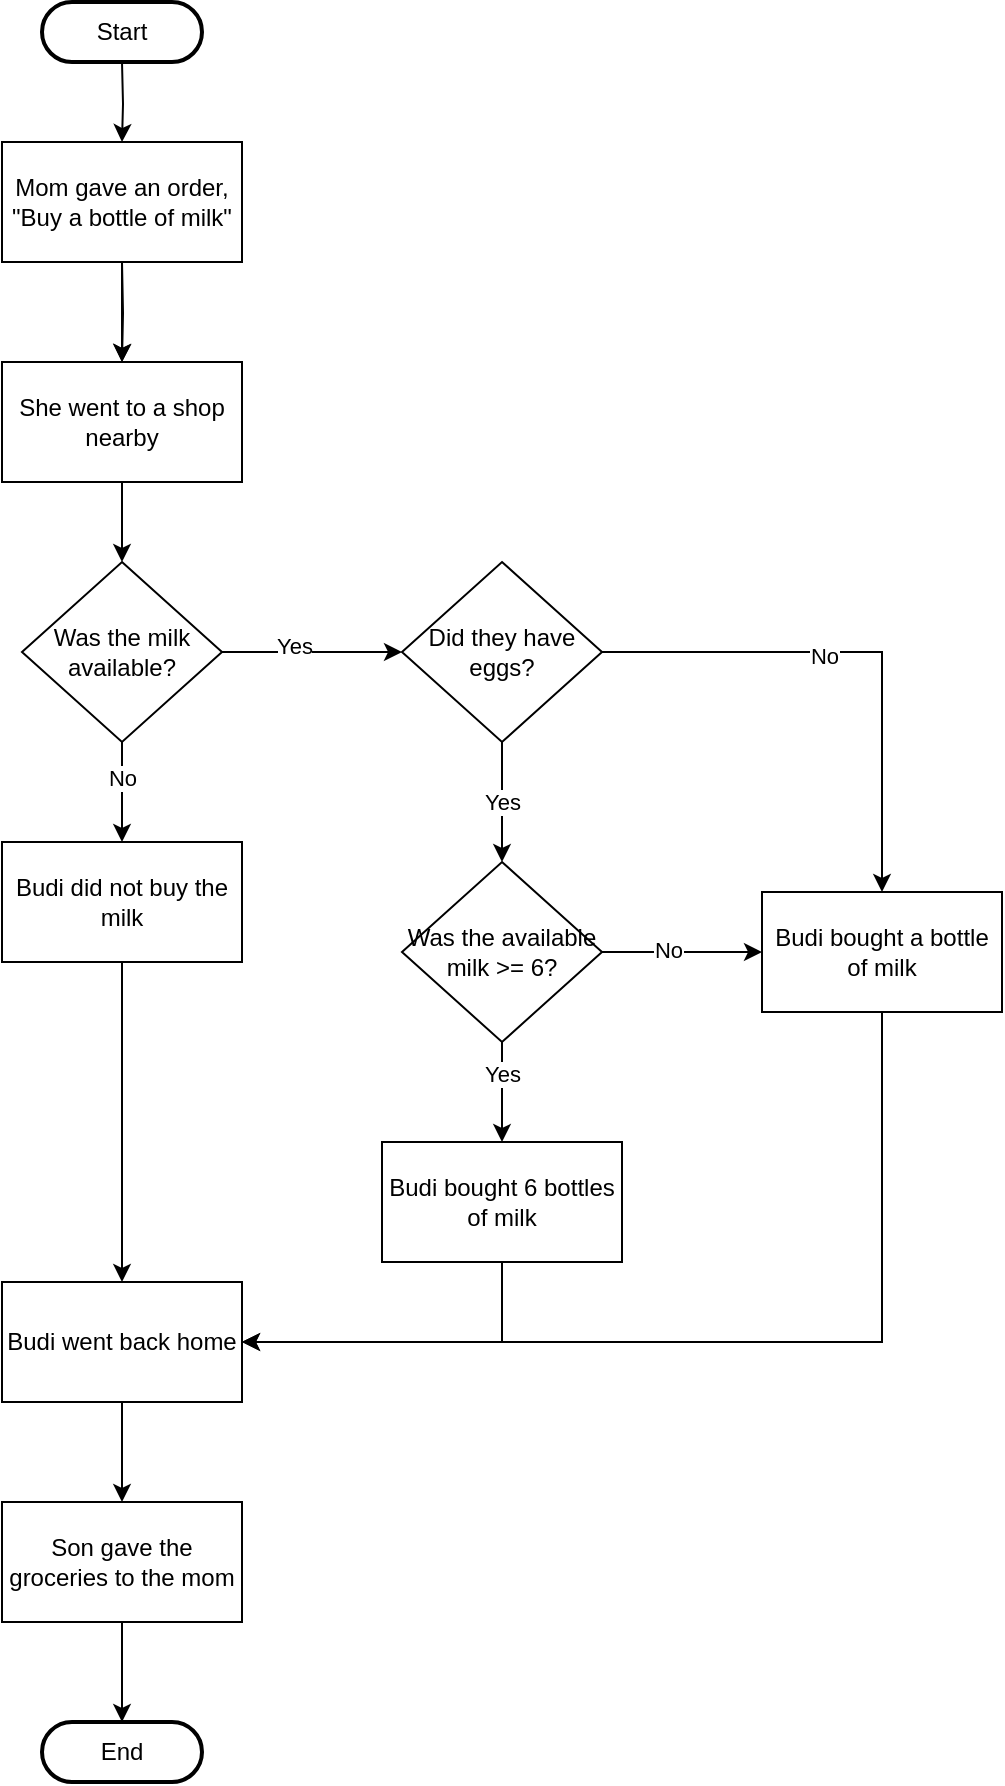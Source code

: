 <mxfile version="16.5.2" type="github">
  <diagram id="SD_iFu3qORgAoiSonplT" name="Page-1">
    <mxGraphModel dx="946" dy="646" grid="1" gridSize="10" guides="1" tooltips="1" connect="1" arrows="1" fold="1" page="1" pageScale="1" pageWidth="827" pageHeight="1169" math="0" shadow="0">
      <root>
        <mxCell id="0" />
        <mxCell id="1" parent="0" />
        <mxCell id="ejJd-1-73zStrRHNrcRs-5" style="edgeStyle=orthogonalEdgeStyle;rounded=0;orthogonalLoop=1;jettySize=auto;html=1;exitX=0.5;exitY=1;exitDx=0;exitDy=0;entryX=0.5;entryY=0;entryDx=0;entryDy=0;" parent="1" target="ejJd-1-73zStrRHNrcRs-4" edge="1">
          <mxGeometry relative="1" as="geometry">
            <mxPoint x="240" y="190" as="sourcePoint" />
          </mxGeometry>
        </mxCell>
        <mxCell id="ejJd-1-73zStrRHNrcRs-2" value="End" style="rounded=1;whiteSpace=wrap;html=1;absoluteArcSize=1;arcSize=38;strokeWidth=2;" parent="1" vertex="1">
          <mxGeometry x="200" y="1020" width="80" height="30" as="geometry" />
        </mxCell>
        <mxCell id="ejJd-1-73zStrRHNrcRs-7" style="edgeStyle=orthogonalEdgeStyle;rounded=0;orthogonalLoop=1;jettySize=auto;html=1;" parent="1" source="ejJd-1-73zStrRHNrcRs-4" edge="1">
          <mxGeometry relative="1" as="geometry">
            <mxPoint x="240" y="340" as="targetPoint" />
          </mxGeometry>
        </mxCell>
        <mxCell id="ejJd-1-73zStrRHNrcRs-4" value="Mom gave an order,&lt;br&gt;&quot;Buy a bottle of milk&quot;" style="rounded=0;whiteSpace=wrap;html=1;" parent="1" vertex="1">
          <mxGeometry x="180" y="230" width="120" height="60" as="geometry" />
        </mxCell>
        <mxCell id="ejJd-1-73zStrRHNrcRs-9" style="edgeStyle=orthogonalEdgeStyle;rounded=0;orthogonalLoop=1;jettySize=auto;html=1;entryX=0.5;entryY=0;entryDx=0;entryDy=0;" parent="1" target="ejJd-1-73zStrRHNrcRs-8" edge="1">
          <mxGeometry relative="1" as="geometry">
            <mxPoint x="240" y="290" as="sourcePoint" />
          </mxGeometry>
        </mxCell>
        <mxCell id="ejJd-1-73zStrRHNrcRs-11" style="edgeStyle=orthogonalEdgeStyle;rounded=0;orthogonalLoop=1;jettySize=auto;html=1;entryX=0.5;entryY=0;entryDx=0;entryDy=0;" parent="1" source="ejJd-1-73zStrRHNrcRs-8" target="ejJd-1-73zStrRHNrcRs-10" edge="1">
          <mxGeometry relative="1" as="geometry" />
        </mxCell>
        <mxCell id="ejJd-1-73zStrRHNrcRs-8" value="She went to a shop nearby" style="rounded=0;whiteSpace=wrap;html=1;" parent="1" vertex="1">
          <mxGeometry x="180" y="340" width="120" height="60" as="geometry" />
        </mxCell>
        <mxCell id="ejJd-1-73zStrRHNrcRs-13" style="edgeStyle=orthogonalEdgeStyle;rounded=0;orthogonalLoop=1;jettySize=auto;html=1;entryX=0;entryY=0.5;entryDx=0;entryDy=0;" parent="1" source="ejJd-1-73zStrRHNrcRs-10" target="ejJd-1-73zStrRHNrcRs-18" edge="1">
          <mxGeometry relative="1" as="geometry">
            <mxPoint x="370" y="485" as="targetPoint" />
          </mxGeometry>
        </mxCell>
        <mxCell id="ejJd-1-73zStrRHNrcRs-16" value="Yes" style="edgeLabel;html=1;align=center;verticalAlign=middle;resizable=0;points=[];" parent="ejJd-1-73zStrRHNrcRs-13" vertex="1" connectable="0">
          <mxGeometry x="-0.2" y="3" relative="1" as="geometry">
            <mxPoint as="offset" />
          </mxGeometry>
        </mxCell>
        <mxCell id="ejJd-1-73zStrRHNrcRs-15" style="edgeStyle=orthogonalEdgeStyle;rounded=0;orthogonalLoop=1;jettySize=auto;html=1;entryX=0.5;entryY=0;entryDx=0;entryDy=0;" parent="1" source="ejJd-1-73zStrRHNrcRs-10" target="ejJd-1-73zStrRHNrcRs-14" edge="1">
          <mxGeometry relative="1" as="geometry" />
        </mxCell>
        <mxCell id="ejJd-1-73zStrRHNrcRs-17" value="No" style="edgeLabel;html=1;align=center;verticalAlign=middle;resizable=0;points=[];" parent="ejJd-1-73zStrRHNrcRs-15" vertex="1" connectable="0">
          <mxGeometry x="-0.28" relative="1" as="geometry">
            <mxPoint as="offset" />
          </mxGeometry>
        </mxCell>
        <mxCell id="ejJd-1-73zStrRHNrcRs-10" value="Was the milk available?" style="rhombus;whiteSpace=wrap;html=1;" parent="1" vertex="1">
          <mxGeometry x="190" y="440" width="100" height="90" as="geometry" />
        </mxCell>
        <mxCell id="ejJd-1-73zStrRHNrcRs-26" style="edgeStyle=orthogonalEdgeStyle;rounded=0;orthogonalLoop=1;jettySize=auto;html=1;entryX=0.5;entryY=0;entryDx=0;entryDy=0;" parent="1" source="ejJd-1-73zStrRHNrcRs-14" target="ejJd-1-73zStrRHNrcRs-25" edge="1">
          <mxGeometry relative="1" as="geometry" />
        </mxCell>
        <mxCell id="ejJd-1-73zStrRHNrcRs-14" value="Budi did not buy the milk" style="rounded=0;whiteSpace=wrap;html=1;" parent="1" vertex="1">
          <mxGeometry x="180" y="580" width="120" height="60" as="geometry" />
        </mxCell>
        <mxCell id="ejJd-1-73zStrRHNrcRs-21" style="edgeStyle=orthogonalEdgeStyle;rounded=0;orthogonalLoop=1;jettySize=auto;html=1;" parent="1" source="ejJd-1-73zStrRHNrcRs-18" target="ejJd-1-73zStrRHNrcRs-20" edge="1">
          <mxGeometry relative="1" as="geometry" />
        </mxCell>
        <mxCell id="ejJd-1-73zStrRHNrcRs-24" value="No" style="edgeLabel;html=1;align=center;verticalAlign=middle;resizable=0;points=[];" parent="ejJd-1-73zStrRHNrcRs-21" vertex="1" connectable="0">
          <mxGeometry x="-0.15" y="-2" relative="1" as="geometry">
            <mxPoint as="offset" />
          </mxGeometry>
        </mxCell>
        <mxCell id="ejJd-1-73zStrRHNrcRs-23" value="Yes" style="edgeStyle=orthogonalEdgeStyle;rounded=0;orthogonalLoop=1;jettySize=auto;html=1;entryX=0.5;entryY=0;entryDx=0;entryDy=0;" parent="1" source="ejJd-1-73zStrRHNrcRs-18" target="ejJd-1-73zStrRHNrcRs-34" edge="1">
          <mxGeometry relative="1" as="geometry">
            <mxPoint x="430" y="570" as="targetPoint" />
          </mxGeometry>
        </mxCell>
        <mxCell id="ejJd-1-73zStrRHNrcRs-18" value="Did they have eggs?" style="rhombus;whiteSpace=wrap;html=1;" parent="1" vertex="1">
          <mxGeometry x="380" y="440" width="100" height="90" as="geometry" />
        </mxCell>
        <mxCell id="ejJd-1-73zStrRHNrcRs-28" style="edgeStyle=orthogonalEdgeStyle;rounded=0;orthogonalLoop=1;jettySize=auto;html=1;exitX=0.5;exitY=1;exitDx=0;exitDy=0;entryX=1;entryY=0.5;entryDx=0;entryDy=0;" parent="1" source="ejJd-1-73zStrRHNrcRs-20" target="ejJd-1-73zStrRHNrcRs-25" edge="1">
          <mxGeometry relative="1" as="geometry">
            <mxPoint x="620" y="830" as="targetPoint" />
          </mxGeometry>
        </mxCell>
        <mxCell id="ejJd-1-73zStrRHNrcRs-20" value="Budi bought a bottle of milk" style="rounded=0;whiteSpace=wrap;html=1;" parent="1" vertex="1">
          <mxGeometry x="560" y="605" width="120" height="60" as="geometry" />
        </mxCell>
        <mxCell id="ejJd-1-73zStrRHNrcRs-27" style="edgeStyle=orthogonalEdgeStyle;rounded=0;orthogonalLoop=1;jettySize=auto;html=1;exitX=0.5;exitY=1;exitDx=0;exitDy=0;entryX=1;entryY=0.5;entryDx=0;entryDy=0;" parent="1" source="ejJd-1-73zStrRHNrcRs-22" target="ejJd-1-73zStrRHNrcRs-25" edge="1">
          <mxGeometry relative="1" as="geometry">
            <mxPoint x="430" y="830" as="targetPoint" />
          </mxGeometry>
        </mxCell>
        <mxCell id="ejJd-1-73zStrRHNrcRs-22" value="Budi bought 6 bottles of milk" style="rounded=0;whiteSpace=wrap;html=1;" parent="1" vertex="1">
          <mxGeometry x="370" y="730" width="120" height="60" as="geometry" />
        </mxCell>
        <mxCell id="ejJd-1-73zStrRHNrcRs-30" style="edgeStyle=orthogonalEdgeStyle;rounded=0;orthogonalLoop=1;jettySize=auto;html=1;entryX=0.5;entryY=0;entryDx=0;entryDy=0;" parent="1" source="ejJd-1-73zStrRHNrcRs-25" target="ejJd-1-73zStrRHNrcRs-29" edge="1">
          <mxGeometry relative="1" as="geometry" />
        </mxCell>
        <mxCell id="ejJd-1-73zStrRHNrcRs-25" value="Budi went back home" style="rounded=0;whiteSpace=wrap;html=1;" parent="1" vertex="1">
          <mxGeometry x="180" y="800" width="120" height="60" as="geometry" />
        </mxCell>
        <mxCell id="ejJd-1-73zStrRHNrcRs-32" style="edgeStyle=orthogonalEdgeStyle;rounded=0;orthogonalLoop=1;jettySize=auto;html=1;entryX=0.5;entryY=0;entryDx=0;entryDy=0;" parent="1" source="ejJd-1-73zStrRHNrcRs-29" target="ejJd-1-73zStrRHNrcRs-2" edge="1">
          <mxGeometry relative="1" as="geometry" />
        </mxCell>
        <mxCell id="ejJd-1-73zStrRHNrcRs-29" value="Son gave the groceries to the mom" style="rounded=0;whiteSpace=wrap;html=1;" parent="1" vertex="1">
          <mxGeometry x="180" y="910" width="120" height="60" as="geometry" />
        </mxCell>
        <mxCell id="ejJd-1-73zStrRHNrcRs-33" value="Start" style="rounded=1;whiteSpace=wrap;html=1;absoluteArcSize=1;arcSize=38;strokeWidth=2;" parent="1" vertex="1">
          <mxGeometry x="200" y="160" width="80" height="30" as="geometry" />
        </mxCell>
        <mxCell id="ejJd-1-73zStrRHNrcRs-35" style="edgeStyle=orthogonalEdgeStyle;rounded=0;orthogonalLoop=1;jettySize=auto;html=1;entryX=0;entryY=0.5;entryDx=0;entryDy=0;" parent="1" source="ejJd-1-73zStrRHNrcRs-34" target="ejJd-1-73zStrRHNrcRs-20" edge="1">
          <mxGeometry relative="1" as="geometry" />
        </mxCell>
        <mxCell id="ejJd-1-73zStrRHNrcRs-37" value="No" style="edgeLabel;html=1;align=center;verticalAlign=middle;resizable=0;points=[];" parent="ejJd-1-73zStrRHNrcRs-35" vertex="1" connectable="0">
          <mxGeometry x="-0.175" y="1" relative="1" as="geometry">
            <mxPoint as="offset" />
          </mxGeometry>
        </mxCell>
        <mxCell id="ejJd-1-73zStrRHNrcRs-36" style="edgeStyle=orthogonalEdgeStyle;rounded=0;orthogonalLoop=1;jettySize=auto;html=1;" parent="1" source="ejJd-1-73zStrRHNrcRs-34" target="ejJd-1-73zStrRHNrcRs-22" edge="1">
          <mxGeometry relative="1" as="geometry" />
        </mxCell>
        <mxCell id="ejJd-1-73zStrRHNrcRs-39" value="Yes" style="edgeLabel;html=1;align=center;verticalAlign=middle;resizable=0;points=[];" parent="ejJd-1-73zStrRHNrcRs-36" vertex="1" connectable="0">
          <mxGeometry x="-0.36" relative="1" as="geometry">
            <mxPoint as="offset" />
          </mxGeometry>
        </mxCell>
        <mxCell id="ejJd-1-73zStrRHNrcRs-34" value="Was the available milk &amp;gt;= 6?" style="rhombus;whiteSpace=wrap;html=1;" parent="1" vertex="1">
          <mxGeometry x="380" y="590" width="100" height="90" as="geometry" />
        </mxCell>
      </root>
    </mxGraphModel>
  </diagram>
</mxfile>
